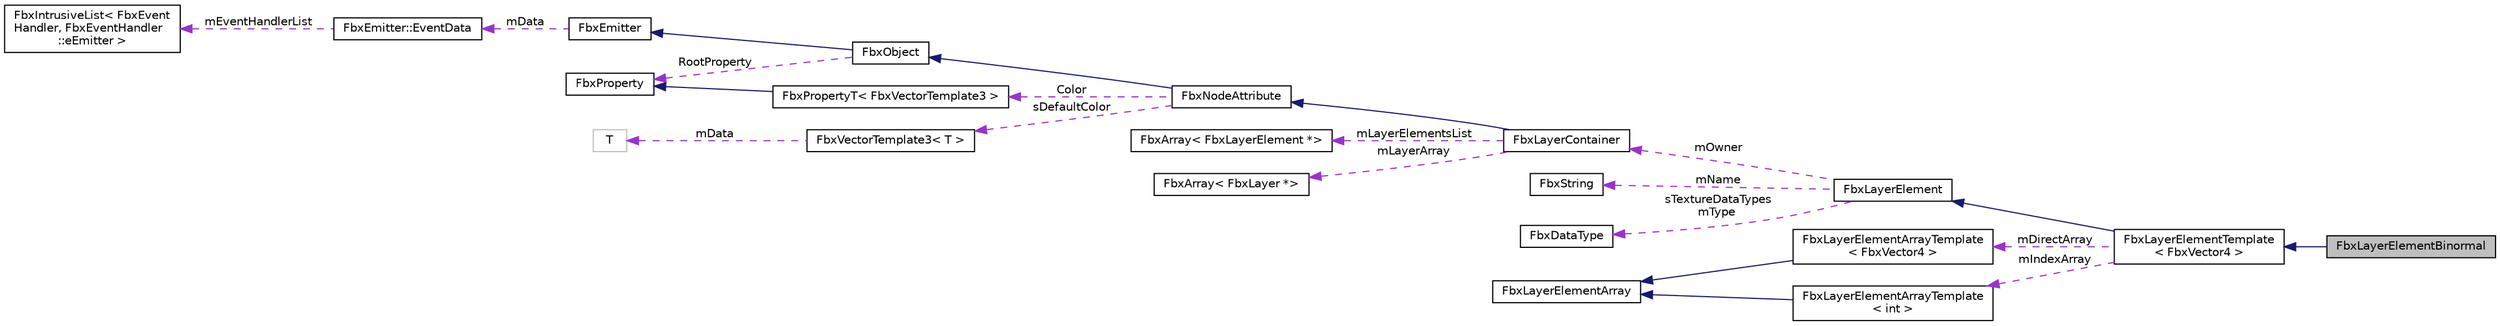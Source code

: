 digraph "FbxLayerElementBinormal"
{
  edge [fontname="Helvetica",fontsize="10",labelfontname="Helvetica",labelfontsize="10"];
  node [fontname="Helvetica",fontsize="10",shape=record];
  rankdir="LR";
  Node3 [label="FbxLayerElementBinormal",height=0.2,width=0.4,color="black", fillcolor="grey75", style="filled", fontcolor="black"];
  Node4 -> Node3 [dir="back",color="midnightblue",fontsize="10",style="solid"];
  Node4 [label="FbxLayerElementTemplate\l\< FbxVector4 \>",height=0.2,width=0.4,color="black", fillcolor="white", style="filled",URL="$class_fbx_layer_element_template.html"];
  Node5 -> Node4 [dir="back",color="midnightblue",fontsize="10",style="solid"];
  Node5 [label="FbxLayerElement",height=0.2,width=0.4,color="black", fillcolor="white", style="filled",URL="$class_fbx_layer_element.html"];
  Node6 -> Node5 [dir="back",color="darkorchid3",fontsize="10",style="dashed",label=" mOwner" ];
  Node6 [label="FbxLayerContainer",height=0.2,width=0.4,color="black", fillcolor="white", style="filled",URL="$class_fbx_layer_container.html",tooltip="Contains a collection of FbxLayer objects. This class is used for managing layers construction..."];
  Node7 -> Node6 [dir="back",color="midnightblue",fontsize="10",style="solid"];
  Node7 [label="FbxNodeAttribute",height=0.2,width=0.4,color="black", fillcolor="white", style="filled",URL="$class_fbx_node_attribute.html",tooltip="This class is the base class to all types of node attributes.A node attribute is the content of a nod..."];
  Node8 -> Node7 [dir="back",color="midnightblue",fontsize="10",style="solid"];
  Node8 [label="FbxObject",height=0.2,width=0.4,color="black", fillcolor="white", style="filled",URL="$class_fbx_object.html"];
  Node9 -> Node8 [dir="back",color="midnightblue",fontsize="10",style="solid"];
  Node9 [label="FbxEmitter",height=0.2,width=0.4,color="black", fillcolor="white", style="filled",URL="$class_fbx_emitter.html"];
  Node10 -> Node9 [dir="back",color="darkorchid3",fontsize="10",style="dashed",label=" mData" ];
  Node10 [label="FbxEmitter::EventData",height=0.2,width=0.4,color="black", fillcolor="white", style="filled",URL="$struct_fbx_emitter_1_1_event_data.html"];
  Node11 -> Node10 [dir="back",color="darkorchid3",fontsize="10",style="dashed",label=" mEventHandlerList" ];
  Node11 [label="FbxIntrusiveList\< FbxEvent\lHandler, FbxEventHandler\l::eEmitter \>",height=0.2,width=0.4,color="black", fillcolor="white", style="filled",URL="$class_fbx_intrusive_list.html"];
  Node12 -> Node8 [dir="back",color="darkorchid3",fontsize="10",style="dashed",label=" RootProperty" ];
  Node12 [label="FbxProperty",height=0.2,width=0.4,color="black", fillcolor="white", style="filled",URL="$class_fbx_property.html",tooltip="Class to hold user properties. "];
  Node13 -> Node7 [dir="back",color="darkorchid3",fontsize="10",style="dashed",label=" sDefaultColor" ];
  Node13 [label="FbxVectorTemplate3\< T \>",height=0.2,width=0.4,color="black", fillcolor="white", style="filled",URL="$class_fbx_vector_template3.html"];
  Node14 -> Node13 [dir="back",color="darkorchid3",fontsize="10",style="dashed",label=" mData" ];
  Node14 [label="T",height=0.2,width=0.4,color="grey75", fillcolor="white", style="filled"];
  Node15 -> Node7 [dir="back",color="darkorchid3",fontsize="10",style="dashed",label=" Color" ];
  Node15 [label="FbxPropertyT\< FbxVectorTemplate3 \>",height=0.2,width=0.4,color="black", fillcolor="white", style="filled",URL="$class_fbx_property_t.html"];
  Node12 -> Node15 [dir="back",color="midnightblue",fontsize="10",style="solid"];
  Node16 -> Node6 [dir="back",color="darkorchid3",fontsize="10",style="dashed",label=" mLayerElementsList" ];
  Node16 [label="FbxArray\< FbxLayerElement *\>",height=0.2,width=0.4,color="black", fillcolor="white", style="filled",URL="$class_fbx_array.html"];
  Node17 -> Node6 [dir="back",color="darkorchid3",fontsize="10",style="dashed",label=" mLayerArray" ];
  Node17 [label="FbxArray\< FbxLayer *\>",height=0.2,width=0.4,color="black", fillcolor="white", style="filled",URL="$class_fbx_array.html"];
  Node18 -> Node5 [dir="back",color="darkorchid3",fontsize="10",style="dashed",label=" mName" ];
  Node18 [label="FbxString",height=0.2,width=0.4,color="black", fillcolor="white", style="filled",URL="$class_fbx_string.html"];
  Node19 -> Node5 [dir="back",color="darkorchid3",fontsize="10",style="dashed",label=" sTextureDataTypes\nmType" ];
  Node19 [label="FbxDataType",height=0.2,width=0.4,color="black", fillcolor="white", style="filled",URL="$class_fbx_data_type.html"];
  Node20 -> Node4 [dir="back",color="darkorchid3",fontsize="10",style="dashed",label=" mDirectArray" ];
  Node20 [label="FbxLayerElementArrayTemplate\l\< FbxVector4 \>",height=0.2,width=0.4,color="black", fillcolor="white", style="filled",URL="$class_fbx_layer_element_array_template.html"];
  Node21 -> Node20 [dir="back",color="midnightblue",fontsize="10",style="solid"];
  Node21 [label="FbxLayerElementArray",height=0.2,width=0.4,color="black", fillcolor="white", style="filled",URL="$class_fbx_layer_element_array.html"];
  Node22 -> Node4 [dir="back",color="darkorchid3",fontsize="10",style="dashed",label=" mIndexArray" ];
  Node22 [label="FbxLayerElementArrayTemplate\l\< int \>",height=0.2,width=0.4,color="black", fillcolor="white", style="filled",URL="$class_fbx_layer_element_array_template.html"];
  Node21 -> Node22 [dir="back",color="midnightblue",fontsize="10",style="solid"];
}
